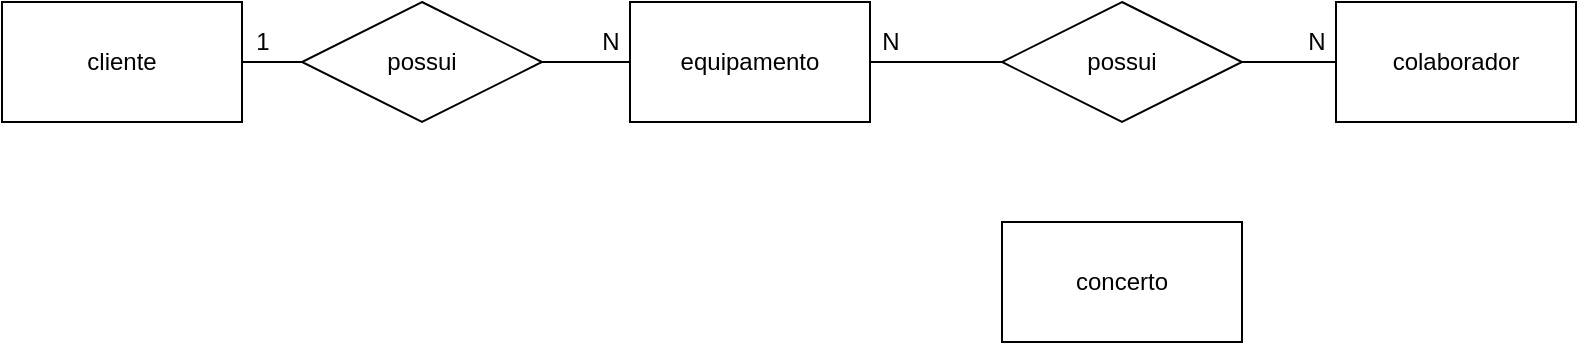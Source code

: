 <mxfile version="14.9.3" type="device"><diagram id="ACCErEY0ztGiZ5d-8wW_" name="Page-1"><mxGraphModel dx="960" dy="587" grid="1" gridSize="10" guides="1" tooltips="1" connect="1" arrows="1" fold="1" page="1" pageScale="1" pageWidth="827" pageHeight="1169" math="0" shadow="0"><root><mxCell id="0"/><mxCell id="1" parent="0"/><mxCell id="1yXadI_Fi_h9I8I1_MIG-6" style="edgeStyle=orthogonalEdgeStyle;rounded=0;orthogonalLoop=1;jettySize=auto;html=1;endArrow=none;endFill=0;" edge="1" parent="1" source="1yXadI_Fi_h9I8I1_MIG-1" target="1yXadI_Fi_h9I8I1_MIG-5"><mxGeometry relative="1" as="geometry"/></mxCell><mxCell id="1yXadI_Fi_h9I8I1_MIG-1" value="cliente" style="rounded=0;whiteSpace=wrap;html=1;" vertex="1" parent="1"><mxGeometry x="40" y="20" width="120" height="60" as="geometry"/></mxCell><mxCell id="1yXadI_Fi_h9I8I1_MIG-2" value="colaborador" style="rounded=0;whiteSpace=wrap;html=1;" vertex="1" parent="1"><mxGeometry x="707" y="20" width="120" height="60" as="geometry"/></mxCell><mxCell id="1yXadI_Fi_h9I8I1_MIG-9" style="edgeStyle=orthogonalEdgeStyle;rounded=0;orthogonalLoop=1;jettySize=auto;html=1;entryX=0;entryY=0.5;entryDx=0;entryDy=0;endArrow=none;endFill=0;" edge="1" parent="1" source="1yXadI_Fi_h9I8I1_MIG-3" target="1yXadI_Fi_h9I8I1_MIG-8"><mxGeometry relative="1" as="geometry"/></mxCell><mxCell id="1yXadI_Fi_h9I8I1_MIG-3" value="equipamento" style="whiteSpace=wrap;html=1;" vertex="1" parent="1"><mxGeometry x="354" y="20" width="120" height="60" as="geometry"/></mxCell><mxCell id="1yXadI_Fi_h9I8I1_MIG-4" value="concerto" style="whiteSpace=wrap;html=1;" vertex="1" parent="1"><mxGeometry x="540" y="130" width="120" height="60" as="geometry"/></mxCell><mxCell id="1yXadI_Fi_h9I8I1_MIG-7" style="edgeStyle=orthogonalEdgeStyle;rounded=0;orthogonalLoop=1;jettySize=auto;html=1;endArrow=none;endFill=0;" edge="1" parent="1" source="1yXadI_Fi_h9I8I1_MIG-5" target="1yXadI_Fi_h9I8I1_MIG-3"><mxGeometry relative="1" as="geometry"/></mxCell><mxCell id="1yXadI_Fi_h9I8I1_MIG-5" value="possui" style="shape=rhombus;perimeter=rhombusPerimeter;whiteSpace=wrap;html=1;align=center;" vertex="1" parent="1"><mxGeometry x="190" y="20" width="120" height="60" as="geometry"/></mxCell><mxCell id="1yXadI_Fi_h9I8I1_MIG-10" style="edgeStyle=orthogonalEdgeStyle;rounded=0;orthogonalLoop=1;jettySize=auto;html=1;endArrow=none;endFill=0;" edge="1" parent="1" source="1yXadI_Fi_h9I8I1_MIG-8" target="1yXadI_Fi_h9I8I1_MIG-2"><mxGeometry relative="1" as="geometry"/></mxCell><mxCell id="1yXadI_Fi_h9I8I1_MIG-8" value="possui" style="shape=rhombus;perimeter=rhombusPerimeter;whiteSpace=wrap;html=1;align=center;" vertex="1" parent="1"><mxGeometry x="540" y="20" width="120" height="60" as="geometry"/></mxCell><mxCell id="1yXadI_Fi_h9I8I1_MIG-11" value="1" style="text;html=1;align=center;verticalAlign=middle;resizable=0;points=[];autosize=1;strokeColor=none;" vertex="1" parent="1"><mxGeometry x="160" y="30" width="20" height="20" as="geometry"/></mxCell><mxCell id="1yXadI_Fi_h9I8I1_MIG-12" value="N" style="text;html=1;align=center;verticalAlign=middle;resizable=0;points=[];autosize=1;strokeColor=none;" vertex="1" parent="1"><mxGeometry x="334" y="30" width="20" height="20" as="geometry"/></mxCell><mxCell id="1yXadI_Fi_h9I8I1_MIG-13" value="N" style="text;html=1;align=center;verticalAlign=middle;resizable=0;points=[];autosize=1;strokeColor=none;" vertex="1" parent="1"><mxGeometry x="687" y="30" width="20" height="20" as="geometry"/></mxCell><mxCell id="1yXadI_Fi_h9I8I1_MIG-14" value="N" style="text;html=1;align=center;verticalAlign=middle;resizable=0;points=[];autosize=1;strokeColor=none;" vertex="1" parent="1"><mxGeometry x="474" y="30" width="20" height="20" as="geometry"/></mxCell></root></mxGraphModel></diagram></mxfile>